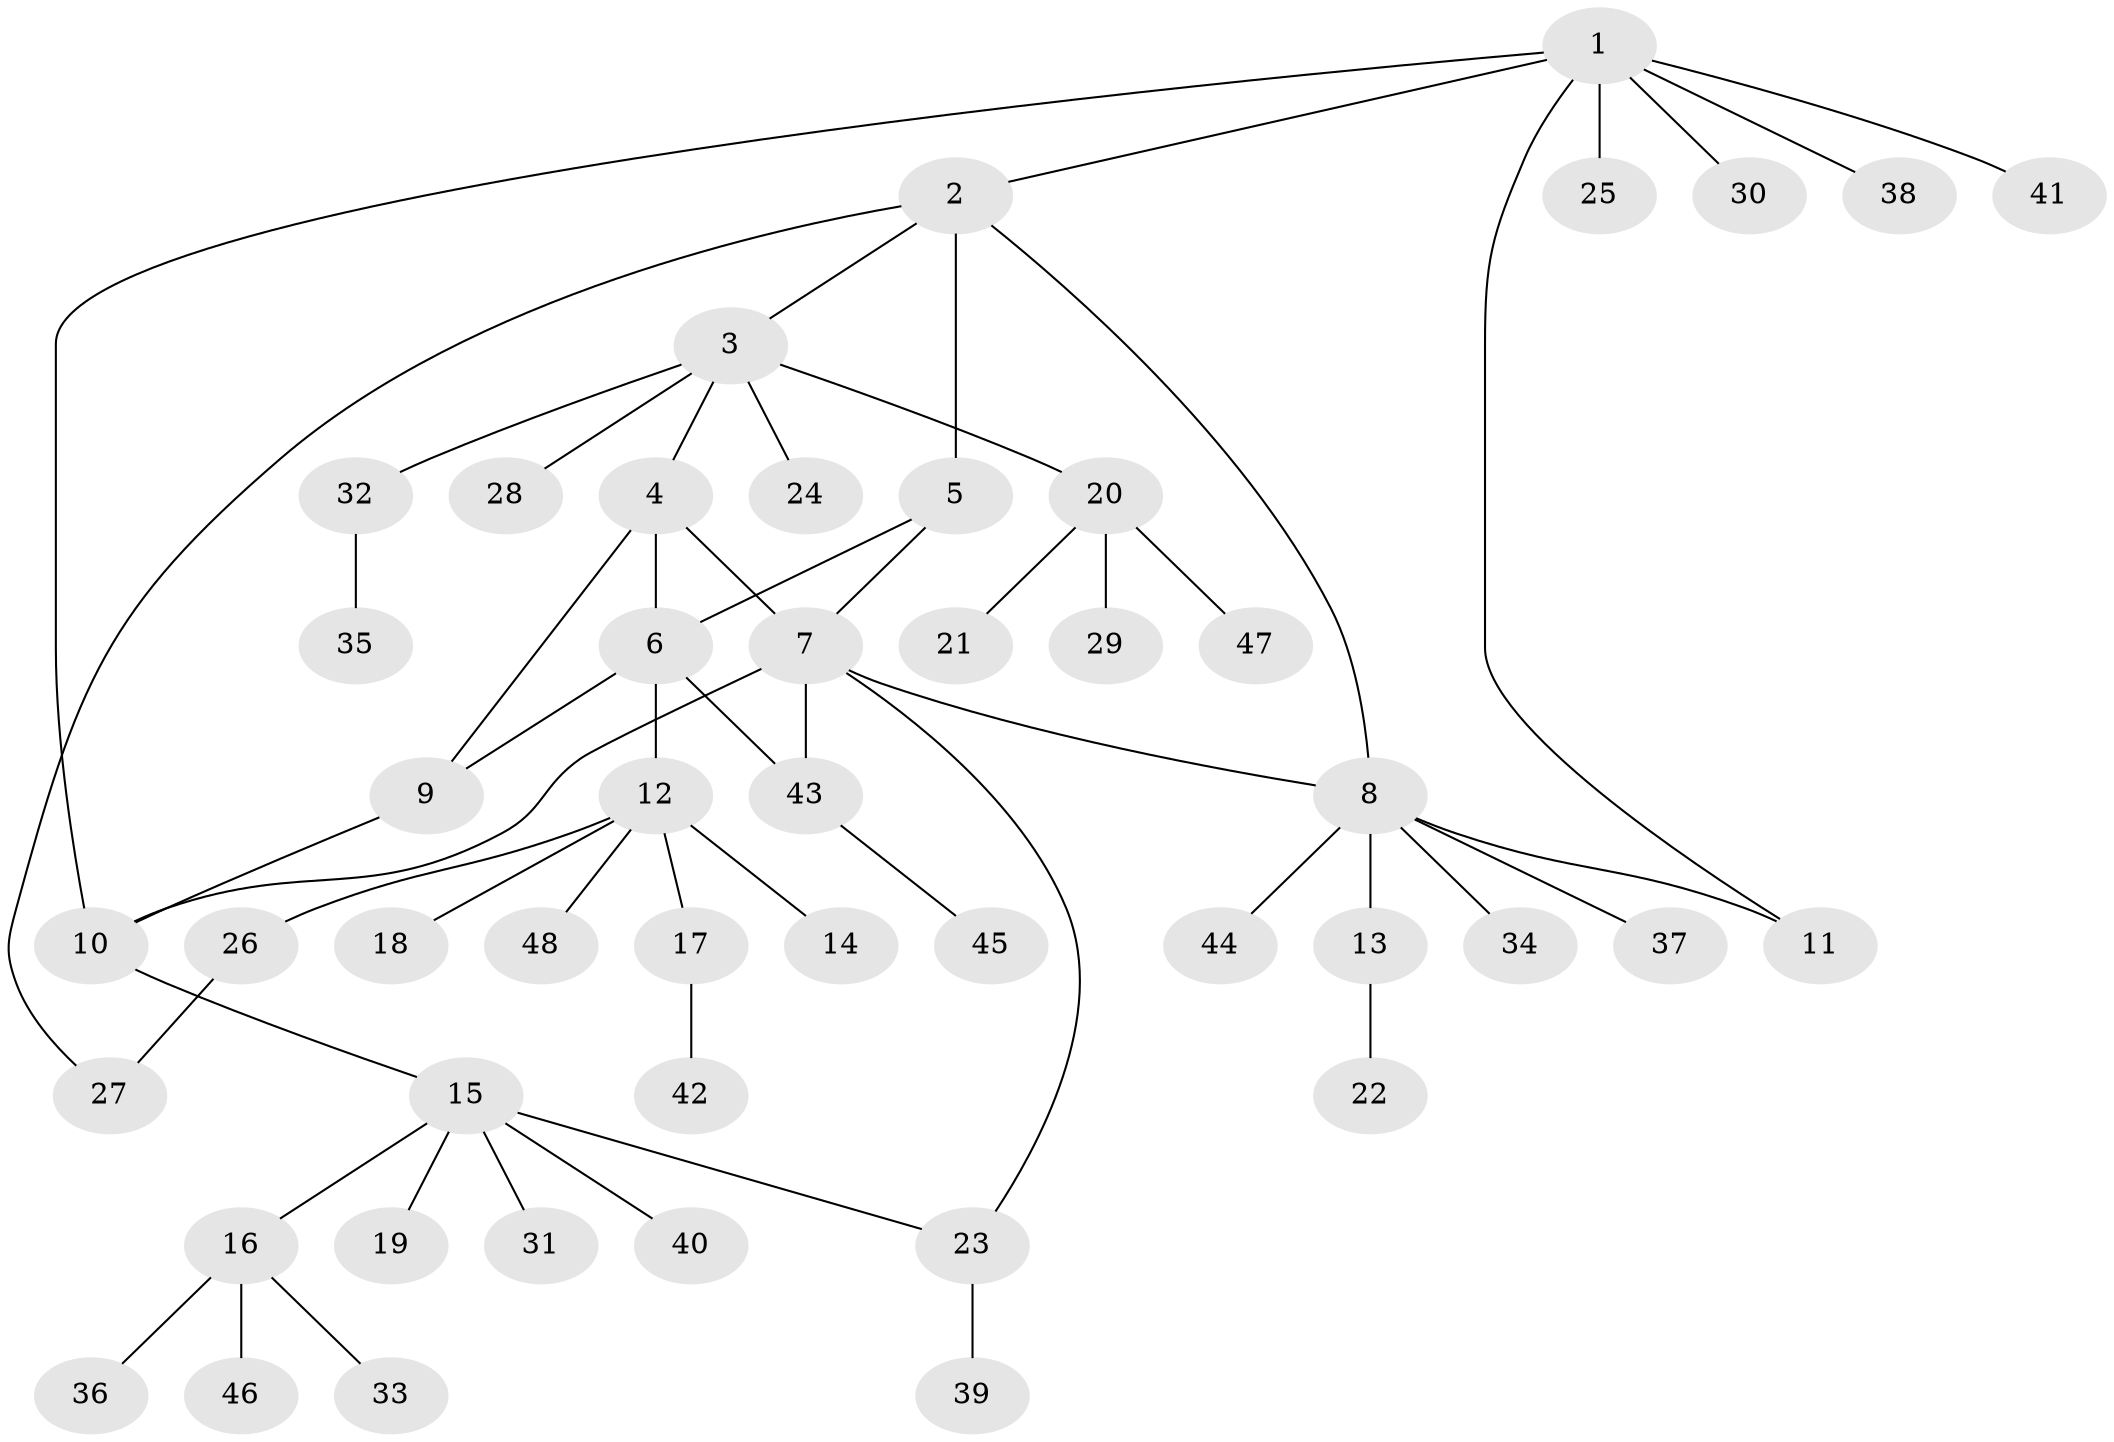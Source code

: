 // coarse degree distribution, {7: 0.05714285714285714, 5: 0.11428571428571428, 3: 0.05714285714285714, 6: 0.02857142857142857, 4: 0.02857142857142857, 1: 0.5714285714285714, 8: 0.02857142857142857, 2: 0.11428571428571428}
// Generated by graph-tools (version 1.1) at 2025/24/03/03/25 07:24:09]
// undirected, 48 vertices, 57 edges
graph export_dot {
graph [start="1"]
  node [color=gray90,style=filled];
  1;
  2;
  3;
  4;
  5;
  6;
  7;
  8;
  9;
  10;
  11;
  12;
  13;
  14;
  15;
  16;
  17;
  18;
  19;
  20;
  21;
  22;
  23;
  24;
  25;
  26;
  27;
  28;
  29;
  30;
  31;
  32;
  33;
  34;
  35;
  36;
  37;
  38;
  39;
  40;
  41;
  42;
  43;
  44;
  45;
  46;
  47;
  48;
  1 -- 2;
  1 -- 10;
  1 -- 11;
  1 -- 25;
  1 -- 30;
  1 -- 38;
  1 -- 41;
  2 -- 3;
  2 -- 5;
  2 -- 8;
  2 -- 27;
  3 -- 4;
  3 -- 20;
  3 -- 24;
  3 -- 28;
  3 -- 32;
  4 -- 6;
  4 -- 7;
  4 -- 9;
  5 -- 6;
  5 -- 7;
  6 -- 9;
  6 -- 12;
  6 -- 43;
  7 -- 8;
  7 -- 10;
  7 -- 23;
  7 -- 43;
  8 -- 11;
  8 -- 13;
  8 -- 34;
  8 -- 37;
  8 -- 44;
  9 -- 10;
  10 -- 15;
  12 -- 14;
  12 -- 17;
  12 -- 18;
  12 -- 26;
  12 -- 48;
  13 -- 22;
  15 -- 16;
  15 -- 19;
  15 -- 23;
  15 -- 31;
  15 -- 40;
  16 -- 33;
  16 -- 36;
  16 -- 46;
  17 -- 42;
  20 -- 21;
  20 -- 29;
  20 -- 47;
  23 -- 39;
  26 -- 27;
  32 -- 35;
  43 -- 45;
}
